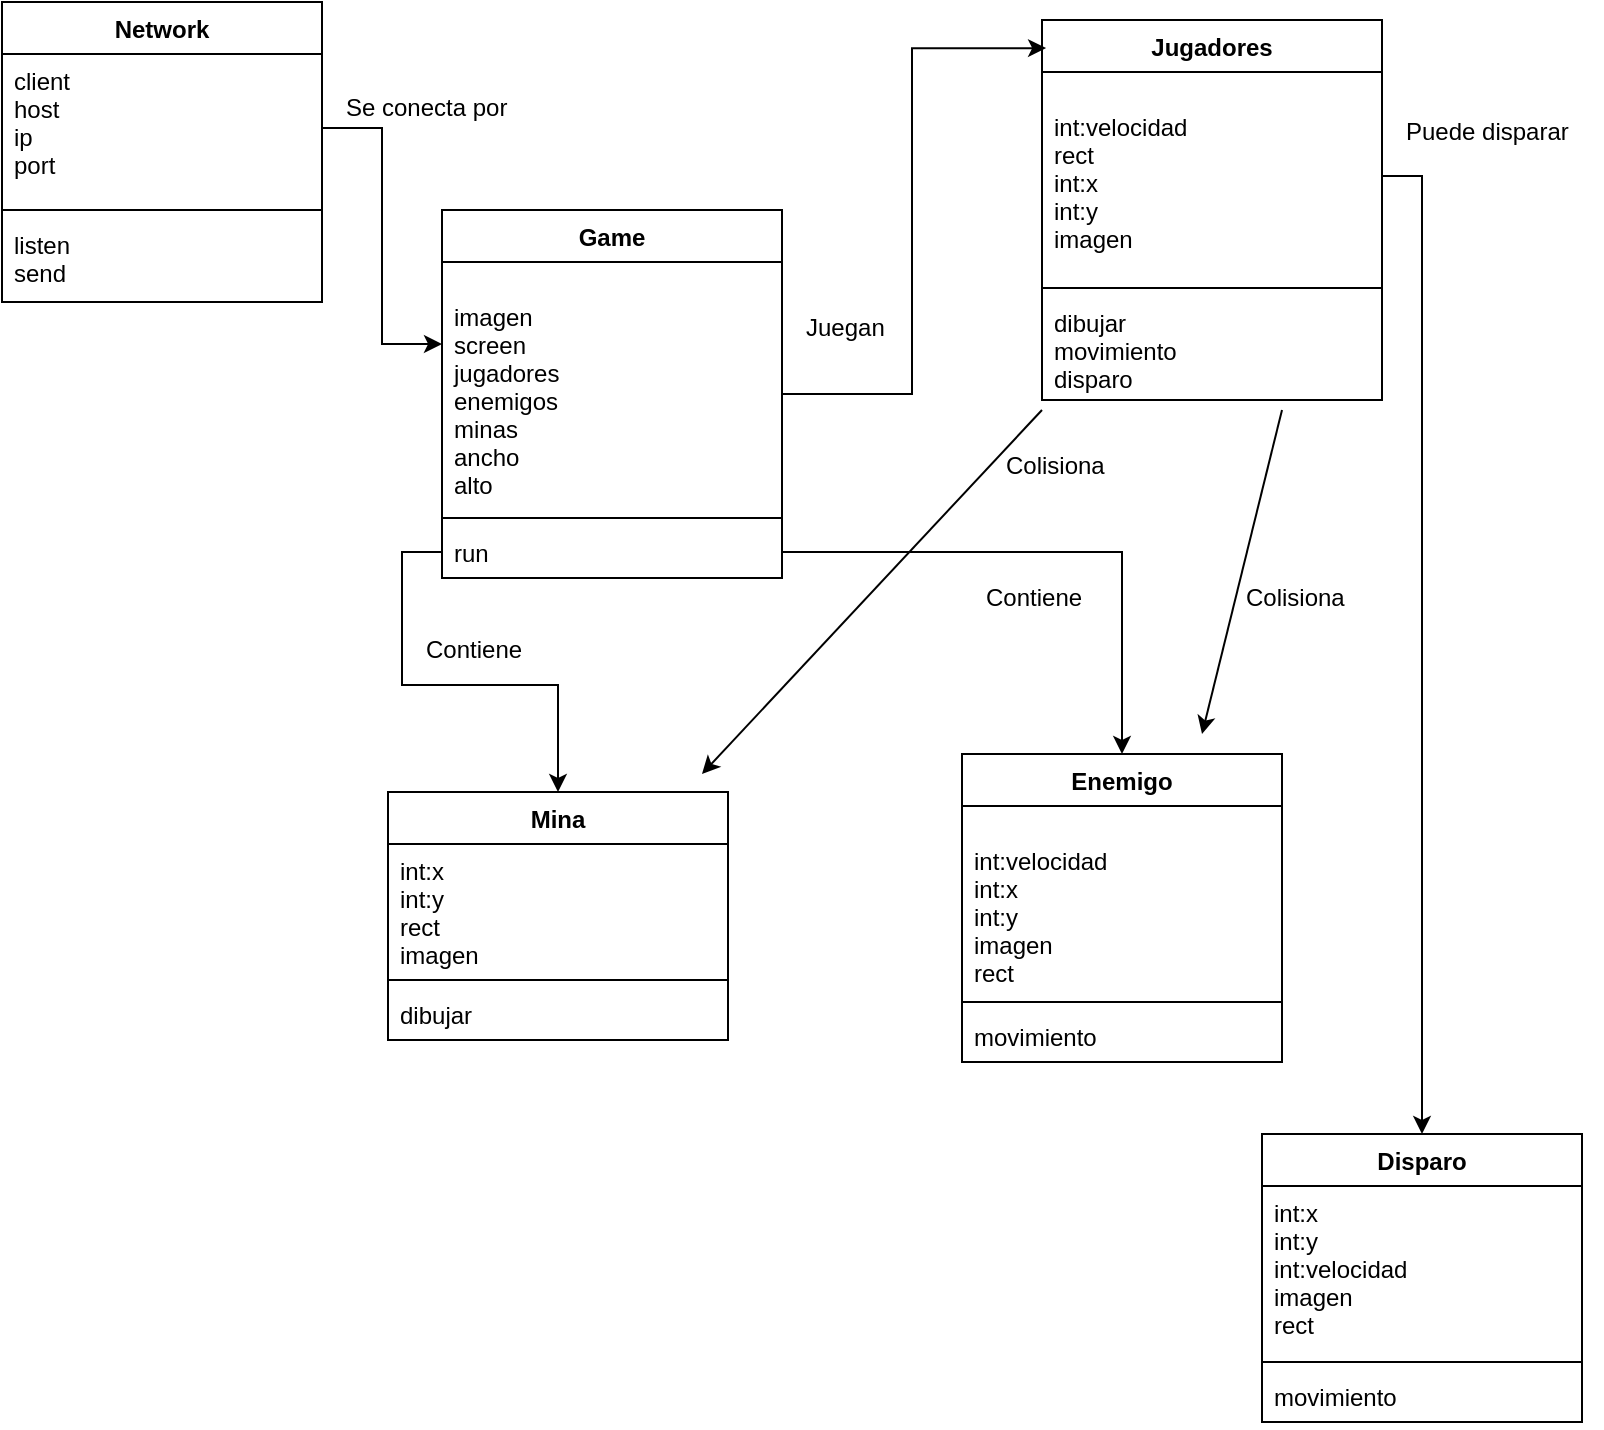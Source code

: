 <mxfile version="10.6.7" type="device"><diagram id="rIuGlJkN30krYRx63DhF" name="Page-1"><mxGraphModel dx="1394" dy="764" grid="1" gridSize="10" guides="1" tooltips="1" connect="1" arrows="1" fold="1" page="1" pageScale="1" pageWidth="827" pageHeight="1169" math="0" shadow="0"><root><mxCell id="0"/><mxCell id="1" parent="0"/><mxCell id="EefvSM_lSy8gCG2RRRot-1" value="Jugadores" style="swimlane;fontStyle=1;align=center;verticalAlign=top;childLayout=stackLayout;horizontal=1;startSize=26;horizontalStack=0;resizeParent=1;resizeParentMax=0;resizeLast=0;collapsible=1;marginBottom=0;" vertex="1" parent="1"><mxGeometry x="540" y="43" width="170" height="190" as="geometry"/></mxCell><mxCell id="EefvSM_lSy8gCG2RRRot-2" value="&#10;int:velocidad&#10;rect&#10;int:x&#10;int:y&#10;imagen&#10;" style="text;strokeColor=none;fillColor=none;align=left;verticalAlign=top;spacingLeft=4;spacingRight=4;overflow=hidden;rotatable=0;points=[[0,0.5],[1,0.5]];portConstraint=eastwest;" vertex="1" parent="EefvSM_lSy8gCG2RRRot-1"><mxGeometry y="26" width="170" height="104" as="geometry"/></mxCell><mxCell id="EefvSM_lSy8gCG2RRRot-3" value="" style="line;strokeWidth=1;fillColor=none;align=left;verticalAlign=middle;spacingTop=-1;spacingLeft=3;spacingRight=3;rotatable=0;labelPosition=right;points=[];portConstraint=eastwest;" vertex="1" parent="EefvSM_lSy8gCG2RRRot-1"><mxGeometry y="130" width="170" height="8" as="geometry"/></mxCell><mxCell id="EefvSM_lSy8gCG2RRRot-4" value="dibujar&#10;movimiento&#10;disparo&#10;" style="text;strokeColor=none;fillColor=none;align=left;verticalAlign=top;spacingLeft=4;spacingRight=4;overflow=hidden;rotatable=0;points=[[0,0.5],[1,0.5]];portConstraint=eastwest;" vertex="1" parent="EefvSM_lSy8gCG2RRRot-1"><mxGeometry y="138" width="170" height="52" as="geometry"/></mxCell><mxCell id="EefvSM_lSy8gCG2RRRot-25" value="Disparo" style="swimlane;fontStyle=1;align=center;verticalAlign=top;childLayout=stackLayout;horizontal=1;startSize=26;horizontalStack=0;resizeParent=1;resizeParentMax=0;resizeLast=0;collapsible=1;marginBottom=0;" vertex="1" parent="1"><mxGeometry x="650" y="600" width="160" height="144" as="geometry"/></mxCell><mxCell id="EefvSM_lSy8gCG2RRRot-26" value="int:x&#10;int:y&#10;int:velocidad&#10;imagen&#10;rect&#10;" style="text;strokeColor=none;fillColor=none;align=left;verticalAlign=top;spacingLeft=4;spacingRight=4;overflow=hidden;rotatable=0;points=[[0,0.5],[1,0.5]];portConstraint=eastwest;" vertex="1" parent="EefvSM_lSy8gCG2RRRot-25"><mxGeometry y="26" width="160" height="84" as="geometry"/></mxCell><mxCell id="EefvSM_lSy8gCG2RRRot-27" value="" style="line;strokeWidth=1;fillColor=none;align=left;verticalAlign=middle;spacingTop=-1;spacingLeft=3;spacingRight=3;rotatable=0;labelPosition=right;points=[];portConstraint=eastwest;" vertex="1" parent="EefvSM_lSy8gCG2RRRot-25"><mxGeometry y="110" width="160" height="8" as="geometry"/></mxCell><mxCell id="EefvSM_lSy8gCG2RRRot-28" value="movimiento" style="text;strokeColor=none;fillColor=none;align=left;verticalAlign=top;spacingLeft=4;spacingRight=4;overflow=hidden;rotatable=0;points=[[0,0.5],[1,0.5]];portConstraint=eastwest;" vertex="1" parent="EefvSM_lSy8gCG2RRRot-25"><mxGeometry y="118" width="160" height="26" as="geometry"/></mxCell><mxCell id="EefvSM_lSy8gCG2RRRot-29" value="Enemigo" style="swimlane;fontStyle=1;align=center;verticalAlign=top;childLayout=stackLayout;horizontal=1;startSize=26;horizontalStack=0;resizeParent=1;resizeParentMax=0;resizeLast=0;collapsible=1;marginBottom=0;" vertex="1" parent="1"><mxGeometry x="500" y="410" width="160" height="154" as="geometry"/></mxCell><mxCell id="EefvSM_lSy8gCG2RRRot-30" value="&#10;int:velocidad&#10;int:x&#10;int:y&#10;imagen&#10;rect&#10;" style="text;strokeColor=none;fillColor=none;align=left;verticalAlign=top;spacingLeft=4;spacingRight=4;overflow=hidden;rotatable=0;points=[[0,0.5],[1,0.5]];portConstraint=eastwest;" vertex="1" parent="EefvSM_lSy8gCG2RRRot-29"><mxGeometry y="26" width="160" height="94" as="geometry"/></mxCell><mxCell id="EefvSM_lSy8gCG2RRRot-31" value="" style="line;strokeWidth=1;fillColor=none;align=left;verticalAlign=middle;spacingTop=-1;spacingLeft=3;spacingRight=3;rotatable=0;labelPosition=right;points=[];portConstraint=eastwest;" vertex="1" parent="EefvSM_lSy8gCG2RRRot-29"><mxGeometry y="120" width="160" height="8" as="geometry"/></mxCell><mxCell id="EefvSM_lSy8gCG2RRRot-32" value="movimiento" style="text;strokeColor=none;fillColor=none;align=left;verticalAlign=top;spacingLeft=4;spacingRight=4;overflow=hidden;rotatable=0;points=[[0,0.5],[1,0.5]];portConstraint=eastwest;" vertex="1" parent="EefvSM_lSy8gCG2RRRot-29"><mxGeometry y="128" width="160" height="26" as="geometry"/></mxCell><mxCell id="EefvSM_lSy8gCG2RRRot-33" value="Mina" style="swimlane;fontStyle=1;align=center;verticalAlign=top;childLayout=stackLayout;horizontal=1;startSize=26;horizontalStack=0;resizeParent=1;resizeParentMax=0;resizeLast=0;collapsible=1;marginBottom=0;" vertex="1" parent="1"><mxGeometry x="213" y="429" width="170" height="124" as="geometry"/></mxCell><mxCell id="EefvSM_lSy8gCG2RRRot-34" value="int:x&#10;int:y&#10;rect&#10;imagen&#10;" style="text;strokeColor=none;fillColor=none;align=left;verticalAlign=top;spacingLeft=4;spacingRight=4;overflow=hidden;rotatable=0;points=[[0,0.5],[1,0.5]];portConstraint=eastwest;" vertex="1" parent="EefvSM_lSy8gCG2RRRot-33"><mxGeometry y="26" width="170" height="64" as="geometry"/></mxCell><mxCell id="EefvSM_lSy8gCG2RRRot-35" value="" style="line;strokeWidth=1;fillColor=none;align=left;verticalAlign=middle;spacingTop=-1;spacingLeft=3;spacingRight=3;rotatable=0;labelPosition=right;points=[];portConstraint=eastwest;" vertex="1" parent="EefvSM_lSy8gCG2RRRot-33"><mxGeometry y="90" width="170" height="8" as="geometry"/></mxCell><mxCell id="EefvSM_lSy8gCG2RRRot-36" value="dibujar" style="text;strokeColor=none;fillColor=none;align=left;verticalAlign=top;spacingLeft=4;spacingRight=4;overflow=hidden;rotatable=0;points=[[0,0.5],[1,0.5]];portConstraint=eastwest;" vertex="1" parent="EefvSM_lSy8gCG2RRRot-33"><mxGeometry y="98" width="170" height="26" as="geometry"/></mxCell><mxCell id="EefvSM_lSy8gCG2RRRot-37" value="Network" style="swimlane;fontStyle=1;align=center;verticalAlign=top;childLayout=stackLayout;horizontal=1;startSize=26;horizontalStack=0;resizeParent=1;resizeParentMax=0;resizeLast=0;collapsible=1;marginBottom=0;" vertex="1" parent="1"><mxGeometry x="20" y="34" width="160" height="150" as="geometry"/></mxCell><mxCell id="EefvSM_lSy8gCG2RRRot-38" value="client&#10;host&#10;ip&#10;port&#10;" style="text;strokeColor=none;fillColor=none;align=left;verticalAlign=top;spacingLeft=4;spacingRight=4;overflow=hidden;rotatable=0;points=[[0,0.5],[1,0.5]];portConstraint=eastwest;" vertex="1" parent="EefvSM_lSy8gCG2RRRot-37"><mxGeometry y="26" width="160" height="74" as="geometry"/></mxCell><mxCell id="EefvSM_lSy8gCG2RRRot-39" value="" style="line;strokeWidth=1;fillColor=none;align=left;verticalAlign=middle;spacingTop=-1;spacingLeft=3;spacingRight=3;rotatable=0;labelPosition=right;points=[];portConstraint=eastwest;" vertex="1" parent="EefvSM_lSy8gCG2RRRot-37"><mxGeometry y="100" width="160" height="8" as="geometry"/></mxCell><mxCell id="EefvSM_lSy8gCG2RRRot-40" value="listen&#10;send&#10;" style="text;strokeColor=none;fillColor=none;align=left;verticalAlign=top;spacingLeft=4;spacingRight=4;overflow=hidden;rotatable=0;points=[[0,0.5],[1,0.5]];portConstraint=eastwest;" vertex="1" parent="EefvSM_lSy8gCG2RRRot-37"><mxGeometry y="108" width="160" height="42" as="geometry"/></mxCell><mxCell id="EefvSM_lSy8gCG2RRRot-50" style="edgeStyle=orthogonalEdgeStyle;rounded=0;orthogonalLoop=1;jettySize=auto;html=1;entryX=0.012;entryY=0.074;entryDx=0;entryDy=0;entryPerimeter=0;" edge="1" parent="1" source="EefvSM_lSy8gCG2RRRot-41" target="EefvSM_lSy8gCG2RRRot-1"><mxGeometry relative="1" as="geometry"/></mxCell><mxCell id="EefvSM_lSy8gCG2RRRot-41" value="Game" style="swimlane;fontStyle=1;align=center;verticalAlign=top;childLayout=stackLayout;horizontal=1;startSize=26;horizontalStack=0;resizeParent=1;resizeParentMax=0;resizeLast=0;collapsible=1;marginBottom=0;" vertex="1" parent="1"><mxGeometry x="240" y="138" width="170" height="184" as="geometry"/></mxCell><mxCell id="EefvSM_lSy8gCG2RRRot-42" value="&#10;imagen &#10;screen&#10;jugadores&#10;enemigos&#10;minas&#10;ancho&#10;alto&#10;&#10;" style="text;strokeColor=none;fillColor=none;align=left;verticalAlign=top;spacingLeft=4;spacingRight=4;overflow=hidden;rotatable=0;points=[[0,0.5],[1,0.5]];portConstraint=eastwest;" vertex="1" parent="EefvSM_lSy8gCG2RRRot-41"><mxGeometry y="26" width="170" height="124" as="geometry"/></mxCell><mxCell id="EefvSM_lSy8gCG2RRRot-43" value="" style="line;strokeWidth=1;fillColor=none;align=left;verticalAlign=middle;spacingTop=-1;spacingLeft=3;spacingRight=3;rotatable=0;labelPosition=right;points=[];portConstraint=eastwest;" vertex="1" parent="EefvSM_lSy8gCG2RRRot-41"><mxGeometry y="150" width="170" height="8" as="geometry"/></mxCell><mxCell id="EefvSM_lSy8gCG2RRRot-44" value="run" style="text;strokeColor=none;fillColor=none;align=left;verticalAlign=top;spacingLeft=4;spacingRight=4;overflow=hidden;rotatable=0;points=[[0,0.5],[1,0.5]];portConstraint=eastwest;" vertex="1" parent="EefvSM_lSy8gCG2RRRot-41"><mxGeometry y="158" width="170" height="26" as="geometry"/></mxCell><mxCell id="EefvSM_lSy8gCG2RRRot-48" style="edgeStyle=orthogonalEdgeStyle;rounded=0;orthogonalLoop=1;jettySize=auto;html=1;entryX=0;entryY=0.331;entryDx=0;entryDy=0;entryPerimeter=0;" edge="1" parent="1" source="EefvSM_lSy8gCG2RRRot-38" target="EefvSM_lSy8gCG2RRRot-42"><mxGeometry relative="1" as="geometry"/></mxCell><mxCell id="EefvSM_lSy8gCG2RRRot-56" style="edgeStyle=orthogonalEdgeStyle;rounded=0;orthogonalLoop=1;jettySize=auto;html=1;exitX=1;exitY=0.5;exitDx=0;exitDy=0;" edge="1" parent="1" source="EefvSM_lSy8gCG2RRRot-2" target="EefvSM_lSy8gCG2RRRot-25"><mxGeometry relative="1" as="geometry"/></mxCell><mxCell id="EefvSM_lSy8gCG2RRRot-57" style="edgeStyle=orthogonalEdgeStyle;rounded=0;orthogonalLoop=1;jettySize=auto;html=1;entryX=0.5;entryY=0;entryDx=0;entryDy=0;" edge="1" parent="1" source="EefvSM_lSy8gCG2RRRot-44" target="EefvSM_lSy8gCG2RRRot-33"><mxGeometry relative="1" as="geometry"/></mxCell><mxCell id="EefvSM_lSy8gCG2RRRot-58" style="edgeStyle=orthogonalEdgeStyle;rounded=0;orthogonalLoop=1;jettySize=auto;html=1;entryX=0.5;entryY=0;entryDx=0;entryDy=0;" edge="1" parent="1" source="EefvSM_lSy8gCG2RRRot-44" target="EefvSM_lSy8gCG2RRRot-29"><mxGeometry relative="1" as="geometry"/></mxCell><mxCell id="EefvSM_lSy8gCG2RRRot-61" value="Se conecta por" style="text;html=1;resizable=0;points=[];autosize=1;align=left;verticalAlign=top;spacingTop=-4;" vertex="1" parent="1"><mxGeometry x="190" y="77" width="100" height="20" as="geometry"/></mxCell><mxCell id="EefvSM_lSy8gCG2RRRot-62" value="Puede disparar" style="text;html=1;resizable=0;points=[];autosize=1;align=left;verticalAlign=top;spacingTop=-4;" vertex="1" parent="1"><mxGeometry x="720" y="89" width="100" height="20" as="geometry"/></mxCell><mxCell id="EefvSM_lSy8gCG2RRRot-63" value="Contiene" style="text;html=1;resizable=0;points=[];autosize=1;align=left;verticalAlign=top;spacingTop=-4;" vertex="1" parent="1"><mxGeometry x="510" y="322" width="60" height="20" as="geometry"/></mxCell><mxCell id="EefvSM_lSy8gCG2RRRot-64" value="Contiene" style="text;html=1;resizable=0;points=[];autosize=1;align=left;verticalAlign=top;spacingTop=-4;" vertex="1" parent="1"><mxGeometry x="230" y="348" width="60" height="20" as="geometry"/></mxCell><mxCell id="EefvSM_lSy8gCG2RRRot-65" value="Juegan" style="text;html=1;resizable=0;points=[];autosize=1;align=left;verticalAlign=top;spacingTop=-4;" vertex="1" parent="1"><mxGeometry x="420" y="187" width="50" height="20" as="geometry"/></mxCell><mxCell id="EefvSM_lSy8gCG2RRRot-66" value="" style="endArrow=classic;html=1;" edge="1" parent="1"><mxGeometry width="50" height="50" relative="1" as="geometry"><mxPoint x="540" y="238" as="sourcePoint"/><mxPoint x="370" y="420" as="targetPoint"/></mxGeometry></mxCell><mxCell id="EefvSM_lSy8gCG2RRRot-67" value="" style="endArrow=classic;html=1;" edge="1" parent="1"><mxGeometry width="50" height="50" relative="1" as="geometry"><mxPoint x="660" y="238" as="sourcePoint"/><mxPoint x="620" y="400" as="targetPoint"/></mxGeometry></mxCell><mxCell id="EefvSM_lSy8gCG2RRRot-68" value="Colisiona" style="text;html=1;resizable=0;points=[];autosize=1;align=left;verticalAlign=top;spacingTop=-4;" vertex="1" parent="1"><mxGeometry x="520" y="256" width="60" height="20" as="geometry"/></mxCell><mxCell id="EefvSM_lSy8gCG2RRRot-69" value="Colisiona" style="text;html=1;resizable=0;points=[];autosize=1;align=left;verticalAlign=top;spacingTop=-4;" vertex="1" parent="1"><mxGeometry x="640" y="322" width="60" height="20" as="geometry"/></mxCell></root></mxGraphModel></diagram></mxfile>